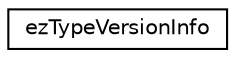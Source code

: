 digraph "Graphical Class Hierarchy"
{
 // LATEX_PDF_SIZE
  edge [fontname="Helvetica",fontsize="10",labelfontname="Helvetica",labelfontsize="10"];
  node [fontname="Helvetica",fontsize="10",shape=record];
  rankdir="LR";
  Node0 [label="ezTypeVersionInfo",height=0.2,width=0.4,color="black", fillcolor="white", style="filled",URL="$d7/d01/structez_type_version_info.htm",tooltip="A class that overlaps ezReflectedTypeDescriptor with the properties needed for patching."];
}

